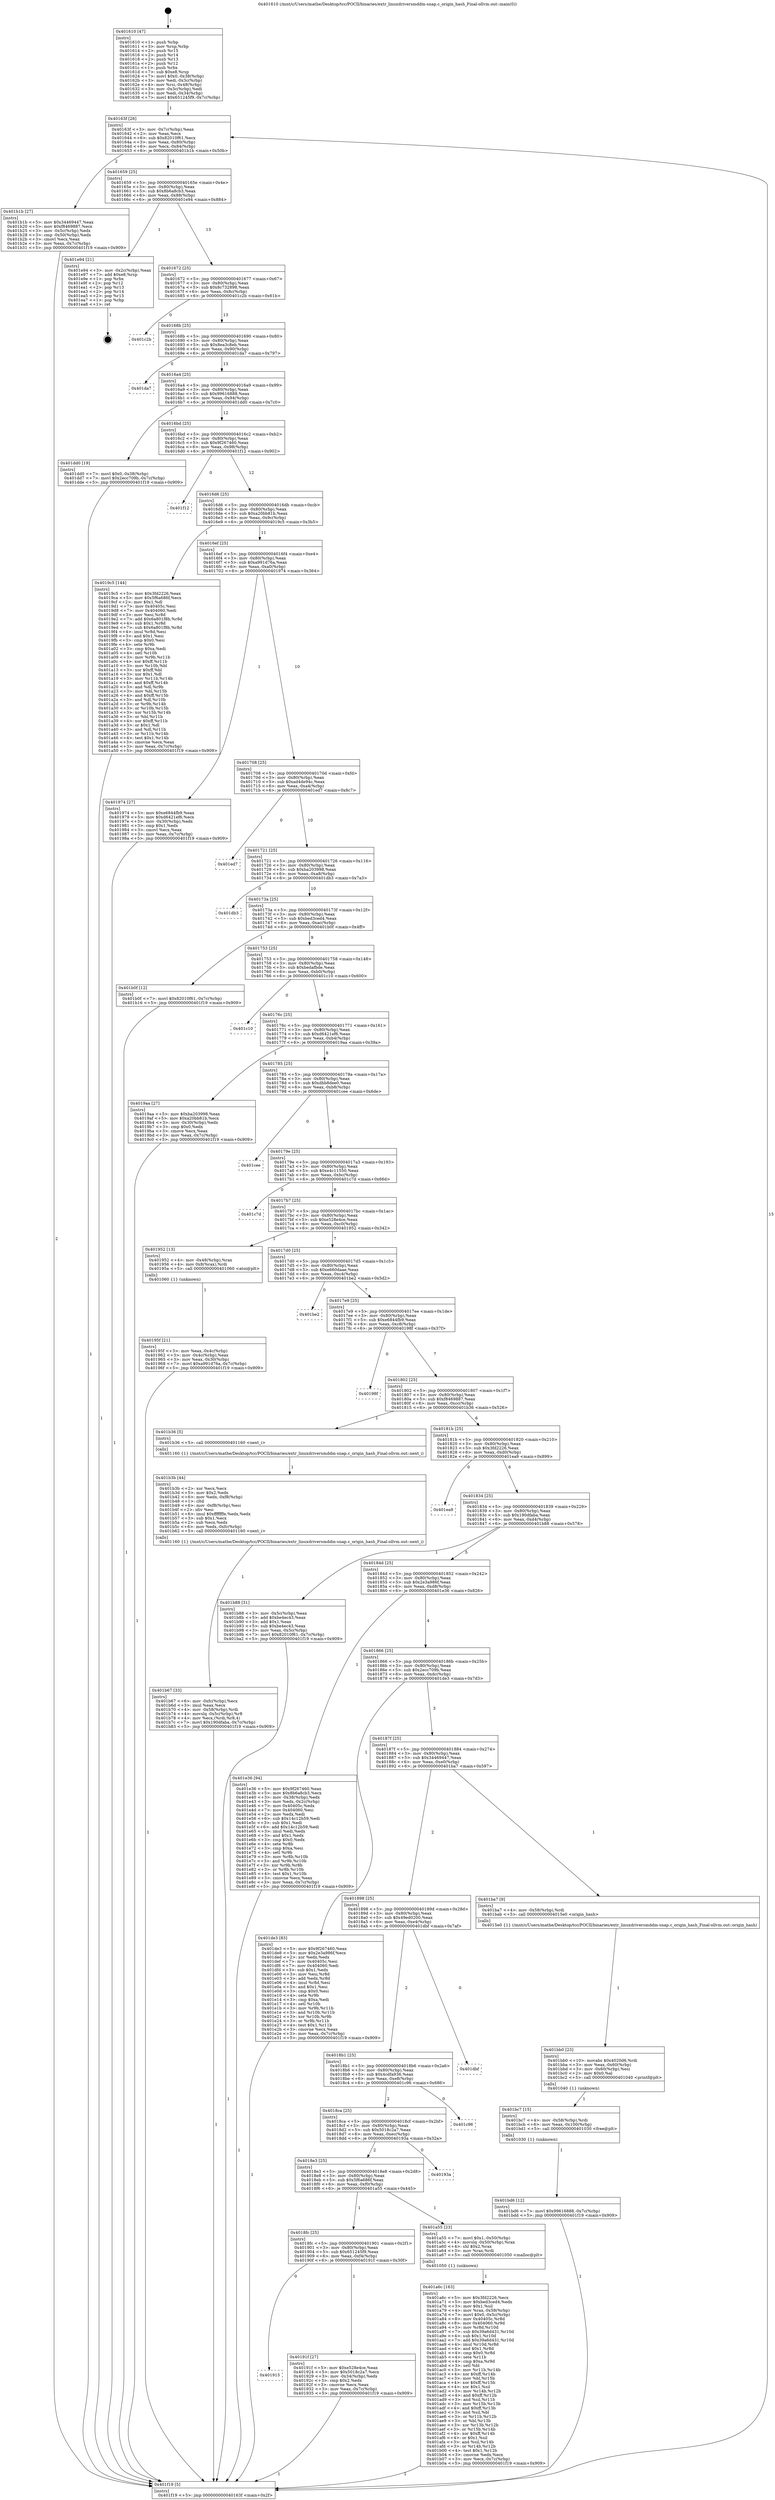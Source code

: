 digraph "0x401610" {
  label = "0x401610 (/mnt/c/Users/mathe/Desktop/tcc/POCII/binaries/extr_linuxdriversmddm-snap.c_origin_hash_Final-ollvm.out::main(0))"
  labelloc = "t"
  node[shape=record]

  Entry [label="",width=0.3,height=0.3,shape=circle,fillcolor=black,style=filled]
  "0x40163f" [label="{
     0x40163f [26]\l
     | [instrs]\l
     &nbsp;&nbsp;0x40163f \<+3\>: mov -0x7c(%rbp),%eax\l
     &nbsp;&nbsp;0x401642 \<+2\>: mov %eax,%ecx\l
     &nbsp;&nbsp;0x401644 \<+6\>: sub $0x82010f61,%ecx\l
     &nbsp;&nbsp;0x40164a \<+3\>: mov %eax,-0x80(%rbp)\l
     &nbsp;&nbsp;0x40164d \<+6\>: mov %ecx,-0x84(%rbp)\l
     &nbsp;&nbsp;0x401653 \<+6\>: je 0000000000401b1b \<main+0x50b\>\l
  }"]
  "0x401b1b" [label="{
     0x401b1b [27]\l
     | [instrs]\l
     &nbsp;&nbsp;0x401b1b \<+5\>: mov $0x34469447,%eax\l
     &nbsp;&nbsp;0x401b20 \<+5\>: mov $0xf8469887,%ecx\l
     &nbsp;&nbsp;0x401b25 \<+3\>: mov -0x5c(%rbp),%edx\l
     &nbsp;&nbsp;0x401b28 \<+3\>: cmp -0x50(%rbp),%edx\l
     &nbsp;&nbsp;0x401b2b \<+3\>: cmovl %ecx,%eax\l
     &nbsp;&nbsp;0x401b2e \<+3\>: mov %eax,-0x7c(%rbp)\l
     &nbsp;&nbsp;0x401b31 \<+5\>: jmp 0000000000401f19 \<main+0x909\>\l
  }"]
  "0x401659" [label="{
     0x401659 [25]\l
     | [instrs]\l
     &nbsp;&nbsp;0x401659 \<+5\>: jmp 000000000040165e \<main+0x4e\>\l
     &nbsp;&nbsp;0x40165e \<+3\>: mov -0x80(%rbp),%eax\l
     &nbsp;&nbsp;0x401661 \<+5\>: sub $0x8b6a8cb3,%eax\l
     &nbsp;&nbsp;0x401666 \<+6\>: mov %eax,-0x88(%rbp)\l
     &nbsp;&nbsp;0x40166c \<+6\>: je 0000000000401e94 \<main+0x884\>\l
  }"]
  Exit [label="",width=0.3,height=0.3,shape=circle,fillcolor=black,style=filled,peripheries=2]
  "0x401e94" [label="{
     0x401e94 [21]\l
     | [instrs]\l
     &nbsp;&nbsp;0x401e94 \<+3\>: mov -0x2c(%rbp),%eax\l
     &nbsp;&nbsp;0x401e97 \<+7\>: add $0xe8,%rsp\l
     &nbsp;&nbsp;0x401e9e \<+1\>: pop %rbx\l
     &nbsp;&nbsp;0x401e9f \<+2\>: pop %r12\l
     &nbsp;&nbsp;0x401ea1 \<+2\>: pop %r13\l
     &nbsp;&nbsp;0x401ea3 \<+2\>: pop %r14\l
     &nbsp;&nbsp;0x401ea5 \<+2\>: pop %r15\l
     &nbsp;&nbsp;0x401ea7 \<+1\>: pop %rbp\l
     &nbsp;&nbsp;0x401ea8 \<+1\>: ret\l
  }"]
  "0x401672" [label="{
     0x401672 [25]\l
     | [instrs]\l
     &nbsp;&nbsp;0x401672 \<+5\>: jmp 0000000000401677 \<main+0x67\>\l
     &nbsp;&nbsp;0x401677 \<+3\>: mov -0x80(%rbp),%eax\l
     &nbsp;&nbsp;0x40167a \<+5\>: sub $0x8c732898,%eax\l
     &nbsp;&nbsp;0x40167f \<+6\>: mov %eax,-0x8c(%rbp)\l
     &nbsp;&nbsp;0x401685 \<+6\>: je 0000000000401c2b \<main+0x61b\>\l
  }"]
  "0x401bd6" [label="{
     0x401bd6 [12]\l
     | [instrs]\l
     &nbsp;&nbsp;0x401bd6 \<+7\>: movl $0x99616888,-0x7c(%rbp)\l
     &nbsp;&nbsp;0x401bdd \<+5\>: jmp 0000000000401f19 \<main+0x909\>\l
  }"]
  "0x401c2b" [label="{
     0x401c2b\l
  }", style=dashed]
  "0x40168b" [label="{
     0x40168b [25]\l
     | [instrs]\l
     &nbsp;&nbsp;0x40168b \<+5\>: jmp 0000000000401690 \<main+0x80\>\l
     &nbsp;&nbsp;0x401690 \<+3\>: mov -0x80(%rbp),%eax\l
     &nbsp;&nbsp;0x401693 \<+5\>: sub $0x8ea3c8eb,%eax\l
     &nbsp;&nbsp;0x401698 \<+6\>: mov %eax,-0x90(%rbp)\l
     &nbsp;&nbsp;0x40169e \<+6\>: je 0000000000401da7 \<main+0x797\>\l
  }"]
  "0x401bc7" [label="{
     0x401bc7 [15]\l
     | [instrs]\l
     &nbsp;&nbsp;0x401bc7 \<+4\>: mov -0x58(%rbp),%rdi\l
     &nbsp;&nbsp;0x401bcb \<+6\>: mov %eax,-0x100(%rbp)\l
     &nbsp;&nbsp;0x401bd1 \<+5\>: call 0000000000401030 \<free@plt\>\l
     | [calls]\l
     &nbsp;&nbsp;0x401030 \{1\} (unknown)\l
  }"]
  "0x401da7" [label="{
     0x401da7\l
  }", style=dashed]
  "0x4016a4" [label="{
     0x4016a4 [25]\l
     | [instrs]\l
     &nbsp;&nbsp;0x4016a4 \<+5\>: jmp 00000000004016a9 \<main+0x99\>\l
     &nbsp;&nbsp;0x4016a9 \<+3\>: mov -0x80(%rbp),%eax\l
     &nbsp;&nbsp;0x4016ac \<+5\>: sub $0x99616888,%eax\l
     &nbsp;&nbsp;0x4016b1 \<+6\>: mov %eax,-0x94(%rbp)\l
     &nbsp;&nbsp;0x4016b7 \<+6\>: je 0000000000401dd0 \<main+0x7c0\>\l
  }"]
  "0x401bb0" [label="{
     0x401bb0 [23]\l
     | [instrs]\l
     &nbsp;&nbsp;0x401bb0 \<+10\>: movabs $0x4020d6,%rdi\l
     &nbsp;&nbsp;0x401bba \<+3\>: mov %eax,-0x60(%rbp)\l
     &nbsp;&nbsp;0x401bbd \<+3\>: mov -0x60(%rbp),%esi\l
     &nbsp;&nbsp;0x401bc0 \<+2\>: mov $0x0,%al\l
     &nbsp;&nbsp;0x401bc2 \<+5\>: call 0000000000401040 \<printf@plt\>\l
     | [calls]\l
     &nbsp;&nbsp;0x401040 \{1\} (unknown)\l
  }"]
  "0x401dd0" [label="{
     0x401dd0 [19]\l
     | [instrs]\l
     &nbsp;&nbsp;0x401dd0 \<+7\>: movl $0x0,-0x38(%rbp)\l
     &nbsp;&nbsp;0x401dd7 \<+7\>: movl $0x2ecc709b,-0x7c(%rbp)\l
     &nbsp;&nbsp;0x401dde \<+5\>: jmp 0000000000401f19 \<main+0x909\>\l
  }"]
  "0x4016bd" [label="{
     0x4016bd [25]\l
     | [instrs]\l
     &nbsp;&nbsp;0x4016bd \<+5\>: jmp 00000000004016c2 \<main+0xb2\>\l
     &nbsp;&nbsp;0x4016c2 \<+3\>: mov -0x80(%rbp),%eax\l
     &nbsp;&nbsp;0x4016c5 \<+5\>: sub $0x9f267460,%eax\l
     &nbsp;&nbsp;0x4016ca \<+6\>: mov %eax,-0x98(%rbp)\l
     &nbsp;&nbsp;0x4016d0 \<+6\>: je 0000000000401f12 \<main+0x902\>\l
  }"]
  "0x401b67" [label="{
     0x401b67 [33]\l
     | [instrs]\l
     &nbsp;&nbsp;0x401b67 \<+6\>: mov -0xfc(%rbp),%ecx\l
     &nbsp;&nbsp;0x401b6d \<+3\>: imul %eax,%ecx\l
     &nbsp;&nbsp;0x401b70 \<+4\>: mov -0x58(%rbp),%rdi\l
     &nbsp;&nbsp;0x401b74 \<+4\>: movslq -0x5c(%rbp),%r8\l
     &nbsp;&nbsp;0x401b78 \<+4\>: mov %ecx,(%rdi,%r8,4)\l
     &nbsp;&nbsp;0x401b7c \<+7\>: movl $0x190dfaba,-0x7c(%rbp)\l
     &nbsp;&nbsp;0x401b83 \<+5\>: jmp 0000000000401f19 \<main+0x909\>\l
  }"]
  "0x401f12" [label="{
     0x401f12\l
  }", style=dashed]
  "0x4016d6" [label="{
     0x4016d6 [25]\l
     | [instrs]\l
     &nbsp;&nbsp;0x4016d6 \<+5\>: jmp 00000000004016db \<main+0xcb\>\l
     &nbsp;&nbsp;0x4016db \<+3\>: mov -0x80(%rbp),%eax\l
     &nbsp;&nbsp;0x4016de \<+5\>: sub $0xa20bb81b,%eax\l
     &nbsp;&nbsp;0x4016e3 \<+6\>: mov %eax,-0x9c(%rbp)\l
     &nbsp;&nbsp;0x4016e9 \<+6\>: je 00000000004019c5 \<main+0x3b5\>\l
  }"]
  "0x401b3b" [label="{
     0x401b3b [44]\l
     | [instrs]\l
     &nbsp;&nbsp;0x401b3b \<+2\>: xor %ecx,%ecx\l
     &nbsp;&nbsp;0x401b3d \<+5\>: mov $0x2,%edx\l
     &nbsp;&nbsp;0x401b42 \<+6\>: mov %edx,-0xf8(%rbp)\l
     &nbsp;&nbsp;0x401b48 \<+1\>: cltd\l
     &nbsp;&nbsp;0x401b49 \<+6\>: mov -0xf8(%rbp),%esi\l
     &nbsp;&nbsp;0x401b4f \<+2\>: idiv %esi\l
     &nbsp;&nbsp;0x401b51 \<+6\>: imul $0xfffffffe,%edx,%edx\l
     &nbsp;&nbsp;0x401b57 \<+3\>: sub $0x1,%ecx\l
     &nbsp;&nbsp;0x401b5a \<+2\>: sub %ecx,%edx\l
     &nbsp;&nbsp;0x401b5c \<+6\>: mov %edx,-0xfc(%rbp)\l
     &nbsp;&nbsp;0x401b62 \<+5\>: call 0000000000401160 \<next_i\>\l
     | [calls]\l
     &nbsp;&nbsp;0x401160 \{1\} (/mnt/c/Users/mathe/Desktop/tcc/POCII/binaries/extr_linuxdriversmddm-snap.c_origin_hash_Final-ollvm.out::next_i)\l
  }"]
  "0x4019c5" [label="{
     0x4019c5 [144]\l
     | [instrs]\l
     &nbsp;&nbsp;0x4019c5 \<+5\>: mov $0x3fd2226,%eax\l
     &nbsp;&nbsp;0x4019ca \<+5\>: mov $0x5f6a686f,%ecx\l
     &nbsp;&nbsp;0x4019cf \<+2\>: mov $0x1,%dl\l
     &nbsp;&nbsp;0x4019d1 \<+7\>: mov 0x40405c,%esi\l
     &nbsp;&nbsp;0x4019d8 \<+7\>: mov 0x404060,%edi\l
     &nbsp;&nbsp;0x4019df \<+3\>: mov %esi,%r8d\l
     &nbsp;&nbsp;0x4019e2 \<+7\>: add $0x6a801f8b,%r8d\l
     &nbsp;&nbsp;0x4019e9 \<+4\>: sub $0x1,%r8d\l
     &nbsp;&nbsp;0x4019ed \<+7\>: sub $0x6a801f8b,%r8d\l
     &nbsp;&nbsp;0x4019f4 \<+4\>: imul %r8d,%esi\l
     &nbsp;&nbsp;0x4019f8 \<+3\>: and $0x1,%esi\l
     &nbsp;&nbsp;0x4019fb \<+3\>: cmp $0x0,%esi\l
     &nbsp;&nbsp;0x4019fe \<+4\>: sete %r9b\l
     &nbsp;&nbsp;0x401a02 \<+3\>: cmp $0xa,%edi\l
     &nbsp;&nbsp;0x401a05 \<+4\>: setl %r10b\l
     &nbsp;&nbsp;0x401a09 \<+3\>: mov %r9b,%r11b\l
     &nbsp;&nbsp;0x401a0c \<+4\>: xor $0xff,%r11b\l
     &nbsp;&nbsp;0x401a10 \<+3\>: mov %r10b,%bl\l
     &nbsp;&nbsp;0x401a13 \<+3\>: xor $0xff,%bl\l
     &nbsp;&nbsp;0x401a16 \<+3\>: xor $0x1,%dl\l
     &nbsp;&nbsp;0x401a19 \<+3\>: mov %r11b,%r14b\l
     &nbsp;&nbsp;0x401a1c \<+4\>: and $0xff,%r14b\l
     &nbsp;&nbsp;0x401a20 \<+3\>: and %dl,%r9b\l
     &nbsp;&nbsp;0x401a23 \<+3\>: mov %bl,%r15b\l
     &nbsp;&nbsp;0x401a26 \<+4\>: and $0xff,%r15b\l
     &nbsp;&nbsp;0x401a2a \<+3\>: and %dl,%r10b\l
     &nbsp;&nbsp;0x401a2d \<+3\>: or %r9b,%r14b\l
     &nbsp;&nbsp;0x401a30 \<+3\>: or %r10b,%r15b\l
     &nbsp;&nbsp;0x401a33 \<+3\>: xor %r15b,%r14b\l
     &nbsp;&nbsp;0x401a36 \<+3\>: or %bl,%r11b\l
     &nbsp;&nbsp;0x401a39 \<+4\>: xor $0xff,%r11b\l
     &nbsp;&nbsp;0x401a3d \<+3\>: or $0x1,%dl\l
     &nbsp;&nbsp;0x401a40 \<+3\>: and %dl,%r11b\l
     &nbsp;&nbsp;0x401a43 \<+3\>: or %r11b,%r14b\l
     &nbsp;&nbsp;0x401a46 \<+4\>: test $0x1,%r14b\l
     &nbsp;&nbsp;0x401a4a \<+3\>: cmovne %ecx,%eax\l
     &nbsp;&nbsp;0x401a4d \<+3\>: mov %eax,-0x7c(%rbp)\l
     &nbsp;&nbsp;0x401a50 \<+5\>: jmp 0000000000401f19 \<main+0x909\>\l
  }"]
  "0x4016ef" [label="{
     0x4016ef [25]\l
     | [instrs]\l
     &nbsp;&nbsp;0x4016ef \<+5\>: jmp 00000000004016f4 \<main+0xe4\>\l
     &nbsp;&nbsp;0x4016f4 \<+3\>: mov -0x80(%rbp),%eax\l
     &nbsp;&nbsp;0x4016f7 \<+5\>: sub $0xa991d76a,%eax\l
     &nbsp;&nbsp;0x4016fc \<+6\>: mov %eax,-0xa0(%rbp)\l
     &nbsp;&nbsp;0x401702 \<+6\>: je 0000000000401974 \<main+0x364\>\l
  }"]
  "0x401a6c" [label="{
     0x401a6c [163]\l
     | [instrs]\l
     &nbsp;&nbsp;0x401a6c \<+5\>: mov $0x3fd2226,%ecx\l
     &nbsp;&nbsp;0x401a71 \<+5\>: mov $0xbed3ced4,%edx\l
     &nbsp;&nbsp;0x401a76 \<+3\>: mov $0x1,%sil\l
     &nbsp;&nbsp;0x401a79 \<+4\>: mov %rax,-0x58(%rbp)\l
     &nbsp;&nbsp;0x401a7d \<+7\>: movl $0x0,-0x5c(%rbp)\l
     &nbsp;&nbsp;0x401a84 \<+8\>: mov 0x40405c,%r8d\l
     &nbsp;&nbsp;0x401a8c \<+8\>: mov 0x404060,%r9d\l
     &nbsp;&nbsp;0x401a94 \<+3\>: mov %r8d,%r10d\l
     &nbsp;&nbsp;0x401a97 \<+7\>: sub $0x39a6d431,%r10d\l
     &nbsp;&nbsp;0x401a9e \<+4\>: sub $0x1,%r10d\l
     &nbsp;&nbsp;0x401aa2 \<+7\>: add $0x39a6d431,%r10d\l
     &nbsp;&nbsp;0x401aa9 \<+4\>: imul %r10d,%r8d\l
     &nbsp;&nbsp;0x401aad \<+4\>: and $0x1,%r8d\l
     &nbsp;&nbsp;0x401ab1 \<+4\>: cmp $0x0,%r8d\l
     &nbsp;&nbsp;0x401ab5 \<+4\>: sete %r11b\l
     &nbsp;&nbsp;0x401ab9 \<+4\>: cmp $0xa,%r9d\l
     &nbsp;&nbsp;0x401abd \<+3\>: setl %bl\l
     &nbsp;&nbsp;0x401ac0 \<+3\>: mov %r11b,%r14b\l
     &nbsp;&nbsp;0x401ac3 \<+4\>: xor $0xff,%r14b\l
     &nbsp;&nbsp;0x401ac7 \<+3\>: mov %bl,%r15b\l
     &nbsp;&nbsp;0x401aca \<+4\>: xor $0xff,%r15b\l
     &nbsp;&nbsp;0x401ace \<+4\>: xor $0x1,%sil\l
     &nbsp;&nbsp;0x401ad2 \<+3\>: mov %r14b,%r12b\l
     &nbsp;&nbsp;0x401ad5 \<+4\>: and $0xff,%r12b\l
     &nbsp;&nbsp;0x401ad9 \<+3\>: and %sil,%r11b\l
     &nbsp;&nbsp;0x401adc \<+3\>: mov %r15b,%r13b\l
     &nbsp;&nbsp;0x401adf \<+4\>: and $0xff,%r13b\l
     &nbsp;&nbsp;0x401ae3 \<+3\>: and %sil,%bl\l
     &nbsp;&nbsp;0x401ae6 \<+3\>: or %r11b,%r12b\l
     &nbsp;&nbsp;0x401ae9 \<+3\>: or %bl,%r13b\l
     &nbsp;&nbsp;0x401aec \<+3\>: xor %r13b,%r12b\l
     &nbsp;&nbsp;0x401aef \<+3\>: or %r15b,%r14b\l
     &nbsp;&nbsp;0x401af2 \<+4\>: xor $0xff,%r14b\l
     &nbsp;&nbsp;0x401af6 \<+4\>: or $0x1,%sil\l
     &nbsp;&nbsp;0x401afa \<+3\>: and %sil,%r14b\l
     &nbsp;&nbsp;0x401afd \<+3\>: or %r14b,%r12b\l
     &nbsp;&nbsp;0x401b00 \<+4\>: test $0x1,%r12b\l
     &nbsp;&nbsp;0x401b04 \<+3\>: cmovne %edx,%ecx\l
     &nbsp;&nbsp;0x401b07 \<+3\>: mov %ecx,-0x7c(%rbp)\l
     &nbsp;&nbsp;0x401b0a \<+5\>: jmp 0000000000401f19 \<main+0x909\>\l
  }"]
  "0x401974" [label="{
     0x401974 [27]\l
     | [instrs]\l
     &nbsp;&nbsp;0x401974 \<+5\>: mov $0xe6844fb9,%eax\l
     &nbsp;&nbsp;0x401979 \<+5\>: mov $0xd6421ef6,%ecx\l
     &nbsp;&nbsp;0x40197e \<+3\>: mov -0x30(%rbp),%edx\l
     &nbsp;&nbsp;0x401981 \<+3\>: cmp $0x1,%edx\l
     &nbsp;&nbsp;0x401984 \<+3\>: cmovl %ecx,%eax\l
     &nbsp;&nbsp;0x401987 \<+3\>: mov %eax,-0x7c(%rbp)\l
     &nbsp;&nbsp;0x40198a \<+5\>: jmp 0000000000401f19 \<main+0x909\>\l
  }"]
  "0x401708" [label="{
     0x401708 [25]\l
     | [instrs]\l
     &nbsp;&nbsp;0x401708 \<+5\>: jmp 000000000040170d \<main+0xfd\>\l
     &nbsp;&nbsp;0x40170d \<+3\>: mov -0x80(%rbp),%eax\l
     &nbsp;&nbsp;0x401710 \<+5\>: sub $0xad4de94c,%eax\l
     &nbsp;&nbsp;0x401715 \<+6\>: mov %eax,-0xa4(%rbp)\l
     &nbsp;&nbsp;0x40171b \<+6\>: je 0000000000401ed7 \<main+0x8c7\>\l
  }"]
  "0x40195f" [label="{
     0x40195f [21]\l
     | [instrs]\l
     &nbsp;&nbsp;0x40195f \<+3\>: mov %eax,-0x4c(%rbp)\l
     &nbsp;&nbsp;0x401962 \<+3\>: mov -0x4c(%rbp),%eax\l
     &nbsp;&nbsp;0x401965 \<+3\>: mov %eax,-0x30(%rbp)\l
     &nbsp;&nbsp;0x401968 \<+7\>: movl $0xa991d76a,-0x7c(%rbp)\l
     &nbsp;&nbsp;0x40196f \<+5\>: jmp 0000000000401f19 \<main+0x909\>\l
  }"]
  "0x401ed7" [label="{
     0x401ed7\l
  }", style=dashed]
  "0x401721" [label="{
     0x401721 [25]\l
     | [instrs]\l
     &nbsp;&nbsp;0x401721 \<+5\>: jmp 0000000000401726 \<main+0x116\>\l
     &nbsp;&nbsp;0x401726 \<+3\>: mov -0x80(%rbp),%eax\l
     &nbsp;&nbsp;0x401729 \<+5\>: sub $0xba203998,%eax\l
     &nbsp;&nbsp;0x40172e \<+6\>: mov %eax,-0xa8(%rbp)\l
     &nbsp;&nbsp;0x401734 \<+6\>: je 0000000000401db3 \<main+0x7a3\>\l
  }"]
  "0x401610" [label="{
     0x401610 [47]\l
     | [instrs]\l
     &nbsp;&nbsp;0x401610 \<+1\>: push %rbp\l
     &nbsp;&nbsp;0x401611 \<+3\>: mov %rsp,%rbp\l
     &nbsp;&nbsp;0x401614 \<+2\>: push %r15\l
     &nbsp;&nbsp;0x401616 \<+2\>: push %r14\l
     &nbsp;&nbsp;0x401618 \<+2\>: push %r13\l
     &nbsp;&nbsp;0x40161a \<+2\>: push %r12\l
     &nbsp;&nbsp;0x40161c \<+1\>: push %rbx\l
     &nbsp;&nbsp;0x40161d \<+7\>: sub $0xe8,%rsp\l
     &nbsp;&nbsp;0x401624 \<+7\>: movl $0x0,-0x38(%rbp)\l
     &nbsp;&nbsp;0x40162b \<+3\>: mov %edi,-0x3c(%rbp)\l
     &nbsp;&nbsp;0x40162e \<+4\>: mov %rsi,-0x48(%rbp)\l
     &nbsp;&nbsp;0x401632 \<+3\>: mov -0x3c(%rbp),%edi\l
     &nbsp;&nbsp;0x401635 \<+3\>: mov %edi,-0x34(%rbp)\l
     &nbsp;&nbsp;0x401638 \<+7\>: movl $0x651245f9,-0x7c(%rbp)\l
  }"]
  "0x401db3" [label="{
     0x401db3\l
  }", style=dashed]
  "0x40173a" [label="{
     0x40173a [25]\l
     | [instrs]\l
     &nbsp;&nbsp;0x40173a \<+5\>: jmp 000000000040173f \<main+0x12f\>\l
     &nbsp;&nbsp;0x40173f \<+3\>: mov -0x80(%rbp),%eax\l
     &nbsp;&nbsp;0x401742 \<+5\>: sub $0xbed3ced4,%eax\l
     &nbsp;&nbsp;0x401747 \<+6\>: mov %eax,-0xac(%rbp)\l
     &nbsp;&nbsp;0x40174d \<+6\>: je 0000000000401b0f \<main+0x4ff\>\l
  }"]
  "0x401f19" [label="{
     0x401f19 [5]\l
     | [instrs]\l
     &nbsp;&nbsp;0x401f19 \<+5\>: jmp 000000000040163f \<main+0x2f\>\l
  }"]
  "0x401b0f" [label="{
     0x401b0f [12]\l
     | [instrs]\l
     &nbsp;&nbsp;0x401b0f \<+7\>: movl $0x82010f61,-0x7c(%rbp)\l
     &nbsp;&nbsp;0x401b16 \<+5\>: jmp 0000000000401f19 \<main+0x909\>\l
  }"]
  "0x401753" [label="{
     0x401753 [25]\l
     | [instrs]\l
     &nbsp;&nbsp;0x401753 \<+5\>: jmp 0000000000401758 \<main+0x148\>\l
     &nbsp;&nbsp;0x401758 \<+3\>: mov -0x80(%rbp),%eax\l
     &nbsp;&nbsp;0x40175b \<+5\>: sub $0xbedafbde,%eax\l
     &nbsp;&nbsp;0x401760 \<+6\>: mov %eax,-0xb0(%rbp)\l
     &nbsp;&nbsp;0x401766 \<+6\>: je 0000000000401c10 \<main+0x600\>\l
  }"]
  "0x401915" [label="{
     0x401915\l
  }", style=dashed]
  "0x401c10" [label="{
     0x401c10\l
  }", style=dashed]
  "0x40176c" [label="{
     0x40176c [25]\l
     | [instrs]\l
     &nbsp;&nbsp;0x40176c \<+5\>: jmp 0000000000401771 \<main+0x161\>\l
     &nbsp;&nbsp;0x401771 \<+3\>: mov -0x80(%rbp),%eax\l
     &nbsp;&nbsp;0x401774 \<+5\>: sub $0xd6421ef6,%eax\l
     &nbsp;&nbsp;0x401779 \<+6\>: mov %eax,-0xb4(%rbp)\l
     &nbsp;&nbsp;0x40177f \<+6\>: je 00000000004019aa \<main+0x39a\>\l
  }"]
  "0x40191f" [label="{
     0x40191f [27]\l
     | [instrs]\l
     &nbsp;&nbsp;0x40191f \<+5\>: mov $0xe528e4ce,%eax\l
     &nbsp;&nbsp;0x401924 \<+5\>: mov $0x5018c2a7,%ecx\l
     &nbsp;&nbsp;0x401929 \<+3\>: mov -0x34(%rbp),%edx\l
     &nbsp;&nbsp;0x40192c \<+3\>: cmp $0x2,%edx\l
     &nbsp;&nbsp;0x40192f \<+3\>: cmovne %ecx,%eax\l
     &nbsp;&nbsp;0x401932 \<+3\>: mov %eax,-0x7c(%rbp)\l
     &nbsp;&nbsp;0x401935 \<+5\>: jmp 0000000000401f19 \<main+0x909\>\l
  }"]
  "0x4019aa" [label="{
     0x4019aa [27]\l
     | [instrs]\l
     &nbsp;&nbsp;0x4019aa \<+5\>: mov $0xba203998,%eax\l
     &nbsp;&nbsp;0x4019af \<+5\>: mov $0xa20bb81b,%ecx\l
     &nbsp;&nbsp;0x4019b4 \<+3\>: mov -0x30(%rbp),%edx\l
     &nbsp;&nbsp;0x4019b7 \<+3\>: cmp $0x0,%edx\l
     &nbsp;&nbsp;0x4019ba \<+3\>: cmove %ecx,%eax\l
     &nbsp;&nbsp;0x4019bd \<+3\>: mov %eax,-0x7c(%rbp)\l
     &nbsp;&nbsp;0x4019c0 \<+5\>: jmp 0000000000401f19 \<main+0x909\>\l
  }"]
  "0x401785" [label="{
     0x401785 [25]\l
     | [instrs]\l
     &nbsp;&nbsp;0x401785 \<+5\>: jmp 000000000040178a \<main+0x17a\>\l
     &nbsp;&nbsp;0x40178a \<+3\>: mov -0x80(%rbp),%eax\l
     &nbsp;&nbsp;0x40178d \<+5\>: sub $0xdbb8dee0,%eax\l
     &nbsp;&nbsp;0x401792 \<+6\>: mov %eax,-0xb8(%rbp)\l
     &nbsp;&nbsp;0x401798 \<+6\>: je 0000000000401cee \<main+0x6de\>\l
  }"]
  "0x4018fc" [label="{
     0x4018fc [25]\l
     | [instrs]\l
     &nbsp;&nbsp;0x4018fc \<+5\>: jmp 0000000000401901 \<main+0x2f1\>\l
     &nbsp;&nbsp;0x401901 \<+3\>: mov -0x80(%rbp),%eax\l
     &nbsp;&nbsp;0x401904 \<+5\>: sub $0x651245f9,%eax\l
     &nbsp;&nbsp;0x401909 \<+6\>: mov %eax,-0xf4(%rbp)\l
     &nbsp;&nbsp;0x40190f \<+6\>: je 000000000040191f \<main+0x30f\>\l
  }"]
  "0x401cee" [label="{
     0x401cee\l
  }", style=dashed]
  "0x40179e" [label="{
     0x40179e [25]\l
     | [instrs]\l
     &nbsp;&nbsp;0x40179e \<+5\>: jmp 00000000004017a3 \<main+0x193\>\l
     &nbsp;&nbsp;0x4017a3 \<+3\>: mov -0x80(%rbp),%eax\l
     &nbsp;&nbsp;0x4017a6 \<+5\>: sub $0xe4c11550,%eax\l
     &nbsp;&nbsp;0x4017ab \<+6\>: mov %eax,-0xbc(%rbp)\l
     &nbsp;&nbsp;0x4017b1 \<+6\>: je 0000000000401c7d \<main+0x66d\>\l
  }"]
  "0x401a55" [label="{
     0x401a55 [23]\l
     | [instrs]\l
     &nbsp;&nbsp;0x401a55 \<+7\>: movl $0x1,-0x50(%rbp)\l
     &nbsp;&nbsp;0x401a5c \<+4\>: movslq -0x50(%rbp),%rax\l
     &nbsp;&nbsp;0x401a60 \<+4\>: shl $0x2,%rax\l
     &nbsp;&nbsp;0x401a64 \<+3\>: mov %rax,%rdi\l
     &nbsp;&nbsp;0x401a67 \<+5\>: call 0000000000401050 \<malloc@plt\>\l
     | [calls]\l
     &nbsp;&nbsp;0x401050 \{1\} (unknown)\l
  }"]
  "0x401c7d" [label="{
     0x401c7d\l
  }", style=dashed]
  "0x4017b7" [label="{
     0x4017b7 [25]\l
     | [instrs]\l
     &nbsp;&nbsp;0x4017b7 \<+5\>: jmp 00000000004017bc \<main+0x1ac\>\l
     &nbsp;&nbsp;0x4017bc \<+3\>: mov -0x80(%rbp),%eax\l
     &nbsp;&nbsp;0x4017bf \<+5\>: sub $0xe528e4ce,%eax\l
     &nbsp;&nbsp;0x4017c4 \<+6\>: mov %eax,-0xc0(%rbp)\l
     &nbsp;&nbsp;0x4017ca \<+6\>: je 0000000000401952 \<main+0x342\>\l
  }"]
  "0x4018e3" [label="{
     0x4018e3 [25]\l
     | [instrs]\l
     &nbsp;&nbsp;0x4018e3 \<+5\>: jmp 00000000004018e8 \<main+0x2d8\>\l
     &nbsp;&nbsp;0x4018e8 \<+3\>: mov -0x80(%rbp),%eax\l
     &nbsp;&nbsp;0x4018eb \<+5\>: sub $0x5f6a686f,%eax\l
     &nbsp;&nbsp;0x4018f0 \<+6\>: mov %eax,-0xf0(%rbp)\l
     &nbsp;&nbsp;0x4018f6 \<+6\>: je 0000000000401a55 \<main+0x445\>\l
  }"]
  "0x401952" [label="{
     0x401952 [13]\l
     | [instrs]\l
     &nbsp;&nbsp;0x401952 \<+4\>: mov -0x48(%rbp),%rax\l
     &nbsp;&nbsp;0x401956 \<+4\>: mov 0x8(%rax),%rdi\l
     &nbsp;&nbsp;0x40195a \<+5\>: call 0000000000401060 \<atoi@plt\>\l
     | [calls]\l
     &nbsp;&nbsp;0x401060 \{1\} (unknown)\l
  }"]
  "0x4017d0" [label="{
     0x4017d0 [25]\l
     | [instrs]\l
     &nbsp;&nbsp;0x4017d0 \<+5\>: jmp 00000000004017d5 \<main+0x1c5\>\l
     &nbsp;&nbsp;0x4017d5 \<+3\>: mov -0x80(%rbp),%eax\l
     &nbsp;&nbsp;0x4017d8 \<+5\>: sub $0xe660daae,%eax\l
     &nbsp;&nbsp;0x4017dd \<+6\>: mov %eax,-0xc4(%rbp)\l
     &nbsp;&nbsp;0x4017e3 \<+6\>: je 0000000000401be2 \<main+0x5d2\>\l
  }"]
  "0x40193a" [label="{
     0x40193a\l
  }", style=dashed]
  "0x401be2" [label="{
     0x401be2\l
  }", style=dashed]
  "0x4017e9" [label="{
     0x4017e9 [25]\l
     | [instrs]\l
     &nbsp;&nbsp;0x4017e9 \<+5\>: jmp 00000000004017ee \<main+0x1de\>\l
     &nbsp;&nbsp;0x4017ee \<+3\>: mov -0x80(%rbp),%eax\l
     &nbsp;&nbsp;0x4017f1 \<+5\>: sub $0xe6844fb9,%eax\l
     &nbsp;&nbsp;0x4017f6 \<+6\>: mov %eax,-0xc8(%rbp)\l
     &nbsp;&nbsp;0x4017fc \<+6\>: je 000000000040198f \<main+0x37f\>\l
  }"]
  "0x4018ca" [label="{
     0x4018ca [25]\l
     | [instrs]\l
     &nbsp;&nbsp;0x4018ca \<+5\>: jmp 00000000004018cf \<main+0x2bf\>\l
     &nbsp;&nbsp;0x4018cf \<+3\>: mov -0x80(%rbp),%eax\l
     &nbsp;&nbsp;0x4018d2 \<+5\>: sub $0x5018c2a7,%eax\l
     &nbsp;&nbsp;0x4018d7 \<+6\>: mov %eax,-0xec(%rbp)\l
     &nbsp;&nbsp;0x4018dd \<+6\>: je 000000000040193a \<main+0x32a\>\l
  }"]
  "0x40198f" [label="{
     0x40198f\l
  }", style=dashed]
  "0x401802" [label="{
     0x401802 [25]\l
     | [instrs]\l
     &nbsp;&nbsp;0x401802 \<+5\>: jmp 0000000000401807 \<main+0x1f7\>\l
     &nbsp;&nbsp;0x401807 \<+3\>: mov -0x80(%rbp),%eax\l
     &nbsp;&nbsp;0x40180a \<+5\>: sub $0xf8469887,%eax\l
     &nbsp;&nbsp;0x40180f \<+6\>: mov %eax,-0xcc(%rbp)\l
     &nbsp;&nbsp;0x401815 \<+6\>: je 0000000000401b36 \<main+0x526\>\l
  }"]
  "0x401c96" [label="{
     0x401c96\l
  }", style=dashed]
  "0x401b36" [label="{
     0x401b36 [5]\l
     | [instrs]\l
     &nbsp;&nbsp;0x401b36 \<+5\>: call 0000000000401160 \<next_i\>\l
     | [calls]\l
     &nbsp;&nbsp;0x401160 \{1\} (/mnt/c/Users/mathe/Desktop/tcc/POCII/binaries/extr_linuxdriversmddm-snap.c_origin_hash_Final-ollvm.out::next_i)\l
  }"]
  "0x40181b" [label="{
     0x40181b [25]\l
     | [instrs]\l
     &nbsp;&nbsp;0x40181b \<+5\>: jmp 0000000000401820 \<main+0x210\>\l
     &nbsp;&nbsp;0x401820 \<+3\>: mov -0x80(%rbp),%eax\l
     &nbsp;&nbsp;0x401823 \<+5\>: sub $0x3fd2226,%eax\l
     &nbsp;&nbsp;0x401828 \<+6\>: mov %eax,-0xd0(%rbp)\l
     &nbsp;&nbsp;0x40182e \<+6\>: je 0000000000401ea9 \<main+0x899\>\l
  }"]
  "0x4018b1" [label="{
     0x4018b1 [25]\l
     | [instrs]\l
     &nbsp;&nbsp;0x4018b1 \<+5\>: jmp 00000000004018b6 \<main+0x2a6\>\l
     &nbsp;&nbsp;0x4018b6 \<+3\>: mov -0x80(%rbp),%eax\l
     &nbsp;&nbsp;0x4018b9 \<+5\>: sub $0x4cdfa936,%eax\l
     &nbsp;&nbsp;0x4018be \<+6\>: mov %eax,-0xe8(%rbp)\l
     &nbsp;&nbsp;0x4018c4 \<+6\>: je 0000000000401c96 \<main+0x686\>\l
  }"]
  "0x401ea9" [label="{
     0x401ea9\l
  }", style=dashed]
  "0x401834" [label="{
     0x401834 [25]\l
     | [instrs]\l
     &nbsp;&nbsp;0x401834 \<+5\>: jmp 0000000000401839 \<main+0x229\>\l
     &nbsp;&nbsp;0x401839 \<+3\>: mov -0x80(%rbp),%eax\l
     &nbsp;&nbsp;0x40183c \<+5\>: sub $0x190dfaba,%eax\l
     &nbsp;&nbsp;0x401841 \<+6\>: mov %eax,-0xd4(%rbp)\l
     &nbsp;&nbsp;0x401847 \<+6\>: je 0000000000401b88 \<main+0x578\>\l
  }"]
  "0x401dbf" [label="{
     0x401dbf\l
  }", style=dashed]
  "0x401b88" [label="{
     0x401b88 [31]\l
     | [instrs]\l
     &nbsp;&nbsp;0x401b88 \<+3\>: mov -0x5c(%rbp),%eax\l
     &nbsp;&nbsp;0x401b8b \<+5\>: add $0xbe4ec43,%eax\l
     &nbsp;&nbsp;0x401b90 \<+3\>: add $0x1,%eax\l
     &nbsp;&nbsp;0x401b93 \<+5\>: sub $0xbe4ec43,%eax\l
     &nbsp;&nbsp;0x401b98 \<+3\>: mov %eax,-0x5c(%rbp)\l
     &nbsp;&nbsp;0x401b9b \<+7\>: movl $0x82010f61,-0x7c(%rbp)\l
     &nbsp;&nbsp;0x401ba2 \<+5\>: jmp 0000000000401f19 \<main+0x909\>\l
  }"]
  "0x40184d" [label="{
     0x40184d [25]\l
     | [instrs]\l
     &nbsp;&nbsp;0x40184d \<+5\>: jmp 0000000000401852 \<main+0x242\>\l
     &nbsp;&nbsp;0x401852 \<+3\>: mov -0x80(%rbp),%eax\l
     &nbsp;&nbsp;0x401855 \<+5\>: sub $0x2e3a986f,%eax\l
     &nbsp;&nbsp;0x40185a \<+6\>: mov %eax,-0xd8(%rbp)\l
     &nbsp;&nbsp;0x401860 \<+6\>: je 0000000000401e36 \<main+0x826\>\l
  }"]
  "0x401898" [label="{
     0x401898 [25]\l
     | [instrs]\l
     &nbsp;&nbsp;0x401898 \<+5\>: jmp 000000000040189d \<main+0x28d\>\l
     &nbsp;&nbsp;0x40189d \<+3\>: mov -0x80(%rbp),%eax\l
     &nbsp;&nbsp;0x4018a0 \<+5\>: sub $0x49ed0200,%eax\l
     &nbsp;&nbsp;0x4018a5 \<+6\>: mov %eax,-0xe4(%rbp)\l
     &nbsp;&nbsp;0x4018ab \<+6\>: je 0000000000401dbf \<main+0x7af\>\l
  }"]
  "0x401e36" [label="{
     0x401e36 [94]\l
     | [instrs]\l
     &nbsp;&nbsp;0x401e36 \<+5\>: mov $0x9f267460,%eax\l
     &nbsp;&nbsp;0x401e3b \<+5\>: mov $0x8b6a8cb3,%ecx\l
     &nbsp;&nbsp;0x401e40 \<+3\>: mov -0x38(%rbp),%edx\l
     &nbsp;&nbsp;0x401e43 \<+3\>: mov %edx,-0x2c(%rbp)\l
     &nbsp;&nbsp;0x401e46 \<+7\>: mov 0x40405c,%edx\l
     &nbsp;&nbsp;0x401e4d \<+7\>: mov 0x404060,%esi\l
     &nbsp;&nbsp;0x401e54 \<+2\>: mov %edx,%edi\l
     &nbsp;&nbsp;0x401e56 \<+6\>: sub $0x14c12b59,%edi\l
     &nbsp;&nbsp;0x401e5c \<+3\>: sub $0x1,%edi\l
     &nbsp;&nbsp;0x401e5f \<+6\>: add $0x14c12b59,%edi\l
     &nbsp;&nbsp;0x401e65 \<+3\>: imul %edi,%edx\l
     &nbsp;&nbsp;0x401e68 \<+3\>: and $0x1,%edx\l
     &nbsp;&nbsp;0x401e6b \<+3\>: cmp $0x0,%edx\l
     &nbsp;&nbsp;0x401e6e \<+4\>: sete %r8b\l
     &nbsp;&nbsp;0x401e72 \<+3\>: cmp $0xa,%esi\l
     &nbsp;&nbsp;0x401e75 \<+4\>: setl %r9b\l
     &nbsp;&nbsp;0x401e79 \<+3\>: mov %r8b,%r10b\l
     &nbsp;&nbsp;0x401e7c \<+3\>: and %r9b,%r10b\l
     &nbsp;&nbsp;0x401e7f \<+3\>: xor %r9b,%r8b\l
     &nbsp;&nbsp;0x401e82 \<+3\>: or %r8b,%r10b\l
     &nbsp;&nbsp;0x401e85 \<+4\>: test $0x1,%r10b\l
     &nbsp;&nbsp;0x401e89 \<+3\>: cmovne %ecx,%eax\l
     &nbsp;&nbsp;0x401e8c \<+3\>: mov %eax,-0x7c(%rbp)\l
     &nbsp;&nbsp;0x401e8f \<+5\>: jmp 0000000000401f19 \<main+0x909\>\l
  }"]
  "0x401866" [label="{
     0x401866 [25]\l
     | [instrs]\l
     &nbsp;&nbsp;0x401866 \<+5\>: jmp 000000000040186b \<main+0x25b\>\l
     &nbsp;&nbsp;0x40186b \<+3\>: mov -0x80(%rbp),%eax\l
     &nbsp;&nbsp;0x40186e \<+5\>: sub $0x2ecc709b,%eax\l
     &nbsp;&nbsp;0x401873 \<+6\>: mov %eax,-0xdc(%rbp)\l
     &nbsp;&nbsp;0x401879 \<+6\>: je 0000000000401de3 \<main+0x7d3\>\l
  }"]
  "0x401ba7" [label="{
     0x401ba7 [9]\l
     | [instrs]\l
     &nbsp;&nbsp;0x401ba7 \<+4\>: mov -0x58(%rbp),%rdi\l
     &nbsp;&nbsp;0x401bab \<+5\>: call 00000000004015e0 \<origin_hash\>\l
     | [calls]\l
     &nbsp;&nbsp;0x4015e0 \{1\} (/mnt/c/Users/mathe/Desktop/tcc/POCII/binaries/extr_linuxdriversmddm-snap.c_origin_hash_Final-ollvm.out::origin_hash)\l
  }"]
  "0x401de3" [label="{
     0x401de3 [83]\l
     | [instrs]\l
     &nbsp;&nbsp;0x401de3 \<+5\>: mov $0x9f267460,%eax\l
     &nbsp;&nbsp;0x401de8 \<+5\>: mov $0x2e3a986f,%ecx\l
     &nbsp;&nbsp;0x401ded \<+2\>: xor %edx,%edx\l
     &nbsp;&nbsp;0x401def \<+7\>: mov 0x40405c,%esi\l
     &nbsp;&nbsp;0x401df6 \<+7\>: mov 0x404060,%edi\l
     &nbsp;&nbsp;0x401dfd \<+3\>: sub $0x1,%edx\l
     &nbsp;&nbsp;0x401e00 \<+3\>: mov %esi,%r8d\l
     &nbsp;&nbsp;0x401e03 \<+3\>: add %edx,%r8d\l
     &nbsp;&nbsp;0x401e06 \<+4\>: imul %r8d,%esi\l
     &nbsp;&nbsp;0x401e0a \<+3\>: and $0x1,%esi\l
     &nbsp;&nbsp;0x401e0d \<+3\>: cmp $0x0,%esi\l
     &nbsp;&nbsp;0x401e10 \<+4\>: sete %r9b\l
     &nbsp;&nbsp;0x401e14 \<+3\>: cmp $0xa,%edi\l
     &nbsp;&nbsp;0x401e17 \<+4\>: setl %r10b\l
     &nbsp;&nbsp;0x401e1b \<+3\>: mov %r9b,%r11b\l
     &nbsp;&nbsp;0x401e1e \<+3\>: and %r10b,%r11b\l
     &nbsp;&nbsp;0x401e21 \<+3\>: xor %r10b,%r9b\l
     &nbsp;&nbsp;0x401e24 \<+3\>: or %r9b,%r11b\l
     &nbsp;&nbsp;0x401e27 \<+4\>: test $0x1,%r11b\l
     &nbsp;&nbsp;0x401e2b \<+3\>: cmovne %ecx,%eax\l
     &nbsp;&nbsp;0x401e2e \<+3\>: mov %eax,-0x7c(%rbp)\l
     &nbsp;&nbsp;0x401e31 \<+5\>: jmp 0000000000401f19 \<main+0x909\>\l
  }"]
  "0x40187f" [label="{
     0x40187f [25]\l
     | [instrs]\l
     &nbsp;&nbsp;0x40187f \<+5\>: jmp 0000000000401884 \<main+0x274\>\l
     &nbsp;&nbsp;0x401884 \<+3\>: mov -0x80(%rbp),%eax\l
     &nbsp;&nbsp;0x401887 \<+5\>: sub $0x34469447,%eax\l
     &nbsp;&nbsp;0x40188c \<+6\>: mov %eax,-0xe0(%rbp)\l
     &nbsp;&nbsp;0x401892 \<+6\>: je 0000000000401ba7 \<main+0x597\>\l
  }"]
  Entry -> "0x401610" [label=" 1"]
  "0x40163f" -> "0x401b1b" [label=" 2"]
  "0x40163f" -> "0x401659" [label=" 14"]
  "0x401e94" -> Exit [label=" 1"]
  "0x401659" -> "0x401e94" [label=" 1"]
  "0x401659" -> "0x401672" [label=" 13"]
  "0x401e36" -> "0x401f19" [label=" 1"]
  "0x401672" -> "0x401c2b" [label=" 0"]
  "0x401672" -> "0x40168b" [label=" 13"]
  "0x401de3" -> "0x401f19" [label=" 1"]
  "0x40168b" -> "0x401da7" [label=" 0"]
  "0x40168b" -> "0x4016a4" [label=" 13"]
  "0x401dd0" -> "0x401f19" [label=" 1"]
  "0x4016a4" -> "0x401dd0" [label=" 1"]
  "0x4016a4" -> "0x4016bd" [label=" 12"]
  "0x401bd6" -> "0x401f19" [label=" 1"]
  "0x4016bd" -> "0x401f12" [label=" 0"]
  "0x4016bd" -> "0x4016d6" [label=" 12"]
  "0x401bc7" -> "0x401bd6" [label=" 1"]
  "0x4016d6" -> "0x4019c5" [label=" 1"]
  "0x4016d6" -> "0x4016ef" [label=" 11"]
  "0x401bb0" -> "0x401bc7" [label=" 1"]
  "0x4016ef" -> "0x401974" [label=" 1"]
  "0x4016ef" -> "0x401708" [label=" 10"]
  "0x401ba7" -> "0x401bb0" [label=" 1"]
  "0x401708" -> "0x401ed7" [label=" 0"]
  "0x401708" -> "0x401721" [label=" 10"]
  "0x401b88" -> "0x401f19" [label=" 1"]
  "0x401721" -> "0x401db3" [label=" 0"]
  "0x401721" -> "0x40173a" [label=" 10"]
  "0x401b67" -> "0x401f19" [label=" 1"]
  "0x40173a" -> "0x401b0f" [label=" 1"]
  "0x40173a" -> "0x401753" [label=" 9"]
  "0x401b3b" -> "0x401b67" [label=" 1"]
  "0x401753" -> "0x401c10" [label=" 0"]
  "0x401753" -> "0x40176c" [label=" 9"]
  "0x401b36" -> "0x401b3b" [label=" 1"]
  "0x40176c" -> "0x4019aa" [label=" 1"]
  "0x40176c" -> "0x401785" [label=" 8"]
  "0x401b1b" -> "0x401f19" [label=" 2"]
  "0x401785" -> "0x401cee" [label=" 0"]
  "0x401785" -> "0x40179e" [label=" 8"]
  "0x401a6c" -> "0x401f19" [label=" 1"]
  "0x40179e" -> "0x401c7d" [label=" 0"]
  "0x40179e" -> "0x4017b7" [label=" 8"]
  "0x401a55" -> "0x401a6c" [label=" 1"]
  "0x4017b7" -> "0x401952" [label=" 1"]
  "0x4017b7" -> "0x4017d0" [label=" 7"]
  "0x4019aa" -> "0x401f19" [label=" 1"]
  "0x4017d0" -> "0x401be2" [label=" 0"]
  "0x4017d0" -> "0x4017e9" [label=" 7"]
  "0x401974" -> "0x401f19" [label=" 1"]
  "0x4017e9" -> "0x40198f" [label=" 0"]
  "0x4017e9" -> "0x401802" [label=" 7"]
  "0x401952" -> "0x40195f" [label=" 1"]
  "0x401802" -> "0x401b36" [label=" 1"]
  "0x401802" -> "0x40181b" [label=" 6"]
  "0x401f19" -> "0x40163f" [label=" 15"]
  "0x40181b" -> "0x401ea9" [label=" 0"]
  "0x40181b" -> "0x401834" [label=" 6"]
  "0x40191f" -> "0x401f19" [label=" 1"]
  "0x401834" -> "0x401b88" [label=" 1"]
  "0x401834" -> "0x40184d" [label=" 5"]
  "0x4018fc" -> "0x401915" [label=" 0"]
  "0x40184d" -> "0x401e36" [label=" 1"]
  "0x40184d" -> "0x401866" [label=" 4"]
  "0x401b0f" -> "0x401f19" [label=" 1"]
  "0x401866" -> "0x401de3" [label=" 1"]
  "0x401866" -> "0x40187f" [label=" 3"]
  "0x4018e3" -> "0x4018fc" [label=" 1"]
  "0x40187f" -> "0x401ba7" [label=" 1"]
  "0x40187f" -> "0x401898" [label=" 2"]
  "0x4018fc" -> "0x40191f" [label=" 1"]
  "0x401898" -> "0x401dbf" [label=" 0"]
  "0x401898" -> "0x4018b1" [label=" 2"]
  "0x401610" -> "0x40163f" [label=" 1"]
  "0x4018b1" -> "0x401c96" [label=" 0"]
  "0x4018b1" -> "0x4018ca" [label=" 2"]
  "0x40195f" -> "0x401f19" [label=" 1"]
  "0x4018ca" -> "0x40193a" [label=" 0"]
  "0x4018ca" -> "0x4018e3" [label=" 2"]
  "0x4019c5" -> "0x401f19" [label=" 1"]
  "0x4018e3" -> "0x401a55" [label=" 1"]
}
